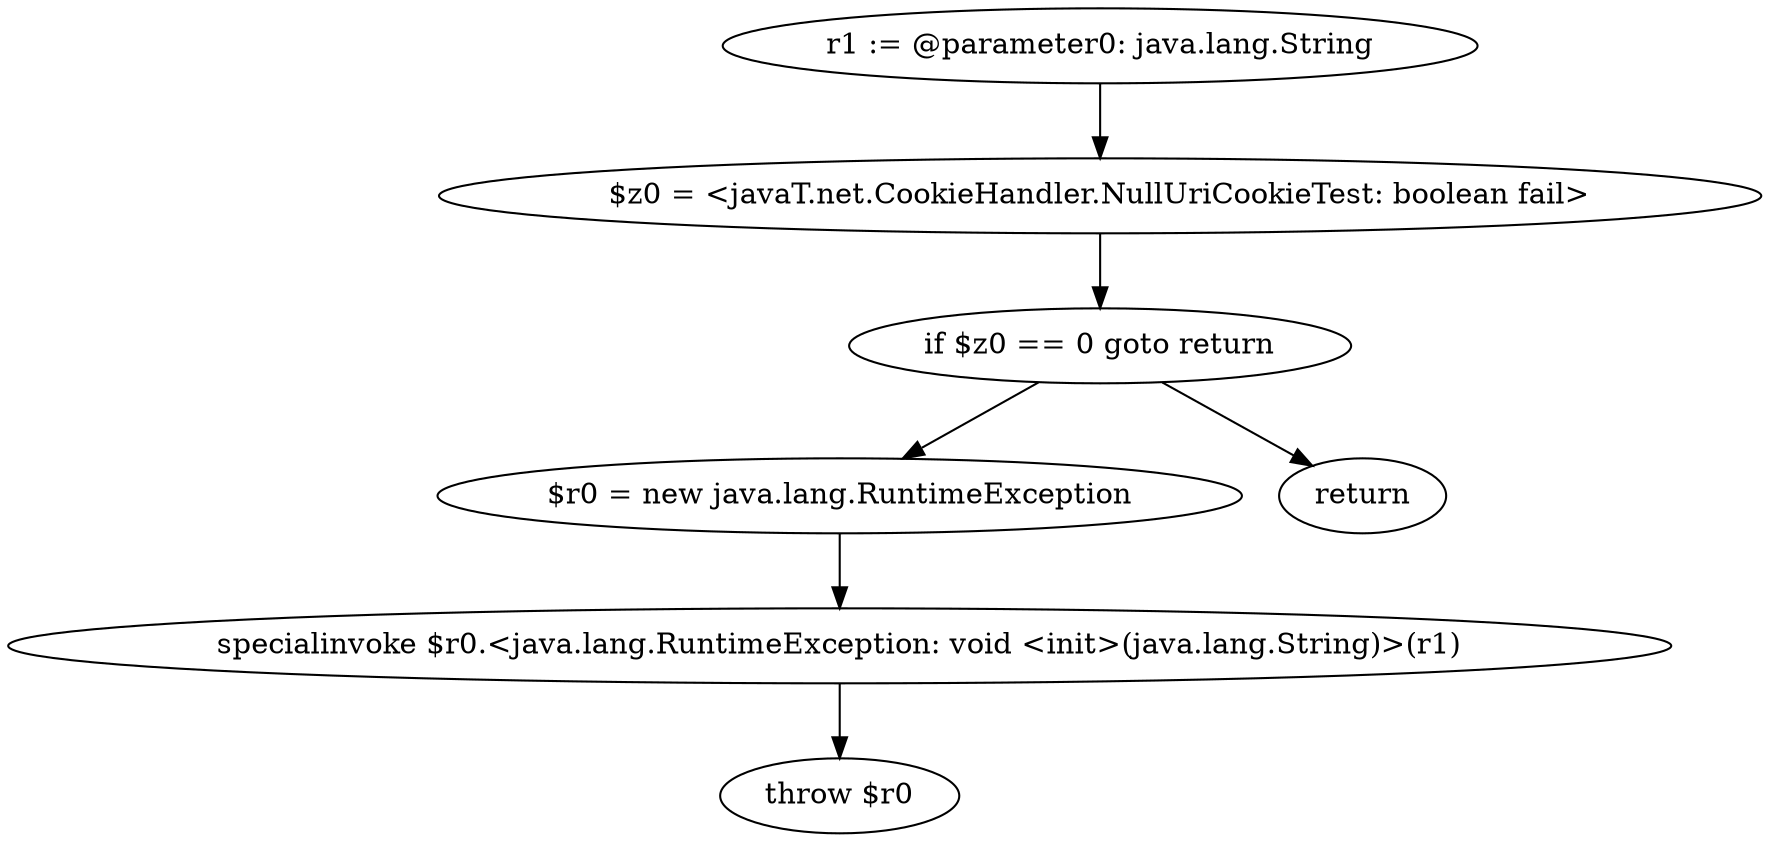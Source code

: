 digraph "unitGraph" {
    "r1 := @parameter0: java.lang.String"
    "$z0 = <javaT.net.CookieHandler.NullUriCookieTest: boolean fail>"
    "if $z0 == 0 goto return"
    "$r0 = new java.lang.RuntimeException"
    "specialinvoke $r0.<java.lang.RuntimeException: void <init>(java.lang.String)>(r1)"
    "throw $r0"
    "return"
    "r1 := @parameter0: java.lang.String"->"$z0 = <javaT.net.CookieHandler.NullUriCookieTest: boolean fail>";
    "$z0 = <javaT.net.CookieHandler.NullUriCookieTest: boolean fail>"->"if $z0 == 0 goto return";
    "if $z0 == 0 goto return"->"$r0 = new java.lang.RuntimeException";
    "if $z0 == 0 goto return"->"return";
    "$r0 = new java.lang.RuntimeException"->"specialinvoke $r0.<java.lang.RuntimeException: void <init>(java.lang.String)>(r1)";
    "specialinvoke $r0.<java.lang.RuntimeException: void <init>(java.lang.String)>(r1)"->"throw $r0";
}

